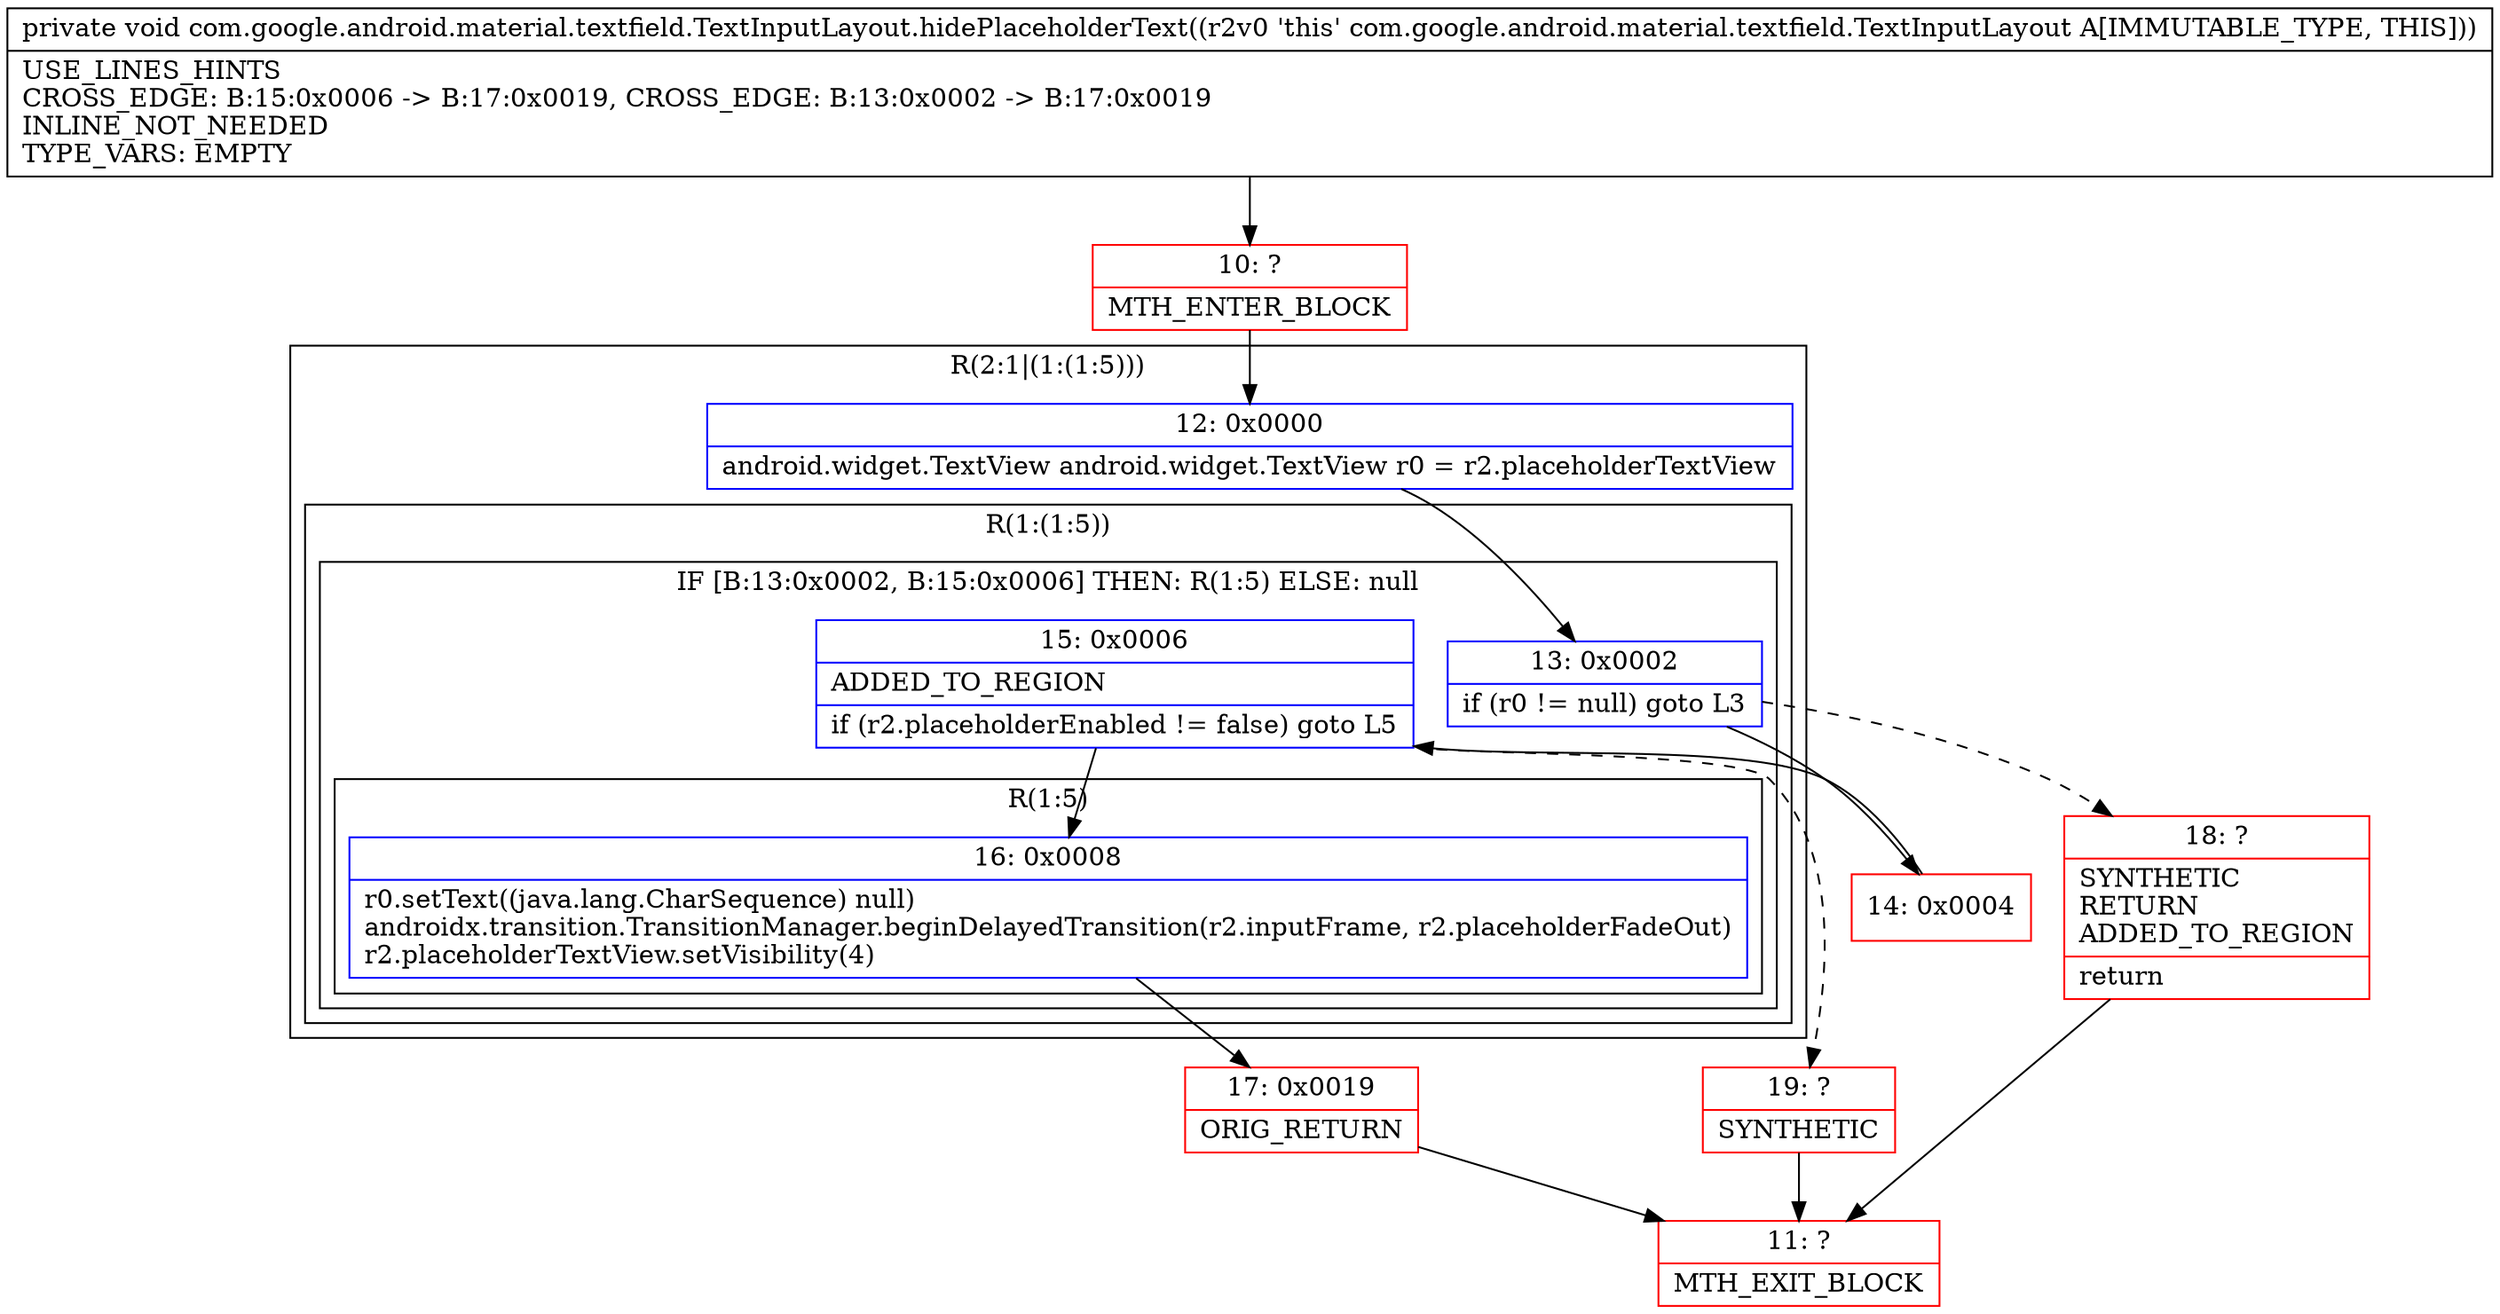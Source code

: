digraph "CFG forcom.google.android.material.textfield.TextInputLayout.hidePlaceholderText()V" {
subgraph cluster_Region_1183446117 {
label = "R(2:1|(1:(1:5)))";
node [shape=record,color=blue];
Node_12 [shape=record,label="{12\:\ 0x0000|android.widget.TextView android.widget.TextView r0 = r2.placeholderTextView\l}"];
subgraph cluster_Region_1091821378 {
label = "R(1:(1:5))";
node [shape=record,color=blue];
subgraph cluster_IfRegion_14204891 {
label = "IF [B:13:0x0002, B:15:0x0006] THEN: R(1:5) ELSE: null";
node [shape=record,color=blue];
Node_13 [shape=record,label="{13\:\ 0x0002|if (r0 != null) goto L3\l}"];
Node_15 [shape=record,label="{15\:\ 0x0006|ADDED_TO_REGION\l|if (r2.placeholderEnabled != false) goto L5\l}"];
subgraph cluster_Region_1610912519 {
label = "R(1:5)";
node [shape=record,color=blue];
Node_16 [shape=record,label="{16\:\ 0x0008|r0.setText((java.lang.CharSequence) null)\landroidx.transition.TransitionManager.beginDelayedTransition(r2.inputFrame, r2.placeholderFadeOut)\lr2.placeholderTextView.setVisibility(4)\l}"];
}
}
}
}
Node_10 [shape=record,color=red,label="{10\:\ ?|MTH_ENTER_BLOCK\l}"];
Node_14 [shape=record,color=red,label="{14\:\ 0x0004}"];
Node_17 [shape=record,color=red,label="{17\:\ 0x0019|ORIG_RETURN\l}"];
Node_11 [shape=record,color=red,label="{11\:\ ?|MTH_EXIT_BLOCK\l}"];
Node_19 [shape=record,color=red,label="{19\:\ ?|SYNTHETIC\l}"];
Node_18 [shape=record,color=red,label="{18\:\ ?|SYNTHETIC\lRETURN\lADDED_TO_REGION\l|return\l}"];
MethodNode[shape=record,label="{private void com.google.android.material.textfield.TextInputLayout.hidePlaceholderText((r2v0 'this' com.google.android.material.textfield.TextInputLayout A[IMMUTABLE_TYPE, THIS]))  | USE_LINES_HINTS\lCROSS_EDGE: B:15:0x0006 \-\> B:17:0x0019, CROSS_EDGE: B:13:0x0002 \-\> B:17:0x0019\lINLINE_NOT_NEEDED\lTYPE_VARS: EMPTY\l}"];
MethodNode -> Node_10;Node_12 -> Node_13;
Node_13 -> Node_14;
Node_13 -> Node_18[style=dashed];
Node_15 -> Node_16;
Node_15 -> Node_19[style=dashed];
Node_16 -> Node_17;
Node_10 -> Node_12;
Node_14 -> Node_15;
Node_17 -> Node_11;
Node_19 -> Node_11;
Node_18 -> Node_11;
}

